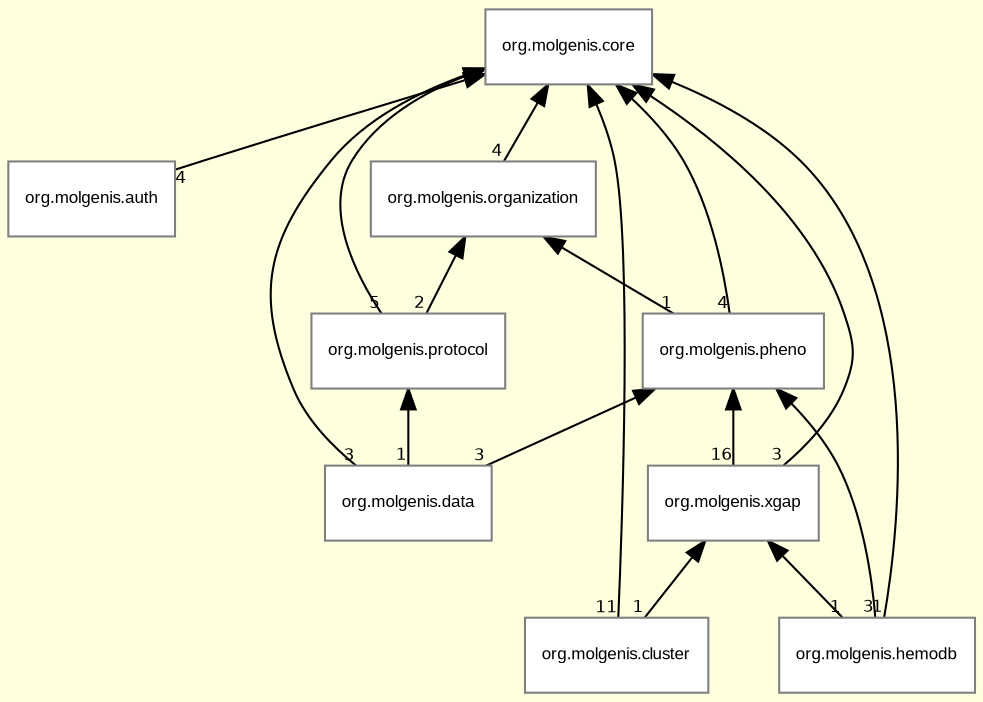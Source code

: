 digraph G {
        color = "white"
		compound = true
		fontname = "Bitstream Vera Sans"
		fontsize = 8
		pagedir="TB"
		rankdir="BT"
		bgcolor = "lightyellow"  
		labelfloat = "true"
		mode = "hier"
		overlap = "false"
		splines = "true"
		layers = "1:2"
		clusterrank = "local"
		outputorder="edgesfirst"

        node [
			fontname = "Arial"
            fontsize = 8
            shape = "record"
            color = "#808080"
            style="filled"
            fillcolor = "white"
            layer = "2"
            colorscheme = pastel19
        ]

        edge [
                fontname = "Bitstream Vera Sans"
                fontsize = 8
                layer = "1"
        ]

        edge [
             taillabel = "4"
        ]
	"org.molgenis.auth"->"org.molgenis.core"
        edge [
             taillabel = "3"
        ]
	"org.molgenis.data"->"org.molgenis.pheno"
        edge [
             taillabel = "1"
        ]
	"org.molgenis.data"->"org.molgenis.protocol"
        edge [
             taillabel = "3"
        ]
	"org.molgenis.data"->"org.molgenis.core"
        edge [
             taillabel = "4"
        ]
	"org.molgenis.organization"->"org.molgenis.core"
        edge [
             taillabel = "4"
        ]
	"org.molgenis.pheno"->"org.molgenis.core"
        edge [
             taillabel = "1"
        ]
	"org.molgenis.pheno"->"org.molgenis.organization"
        edge [
             taillabel = "2"
        ]
	"org.molgenis.protocol"->"org.molgenis.organization"
        edge [
             taillabel = "5"
        ]
	"org.molgenis.protocol"->"org.molgenis.core"
        edge [
             taillabel = "16"
        ]
	"org.molgenis.xgap"->"org.molgenis.pheno"
        edge [
             taillabel = "3"
        ]
	"org.molgenis.xgap"->"org.molgenis.core"
        edge [
             taillabel = "11"
        ]
	"org.molgenis.cluster"->"org.molgenis.core"
        edge [
             taillabel = "1"
        ]
	"org.molgenis.cluster"->"org.molgenis.xgap"
        edge [
             taillabel = "3"
        ]
	"org.molgenis.hemodb"->"org.molgenis.pheno"
        edge [
             taillabel = "1"
        ]
	"org.molgenis.hemodb"->"org.molgenis.xgap"
        edge [
             taillabel = "1"
        ]
	"org.molgenis.hemodb"->"org.molgenis.core"
}